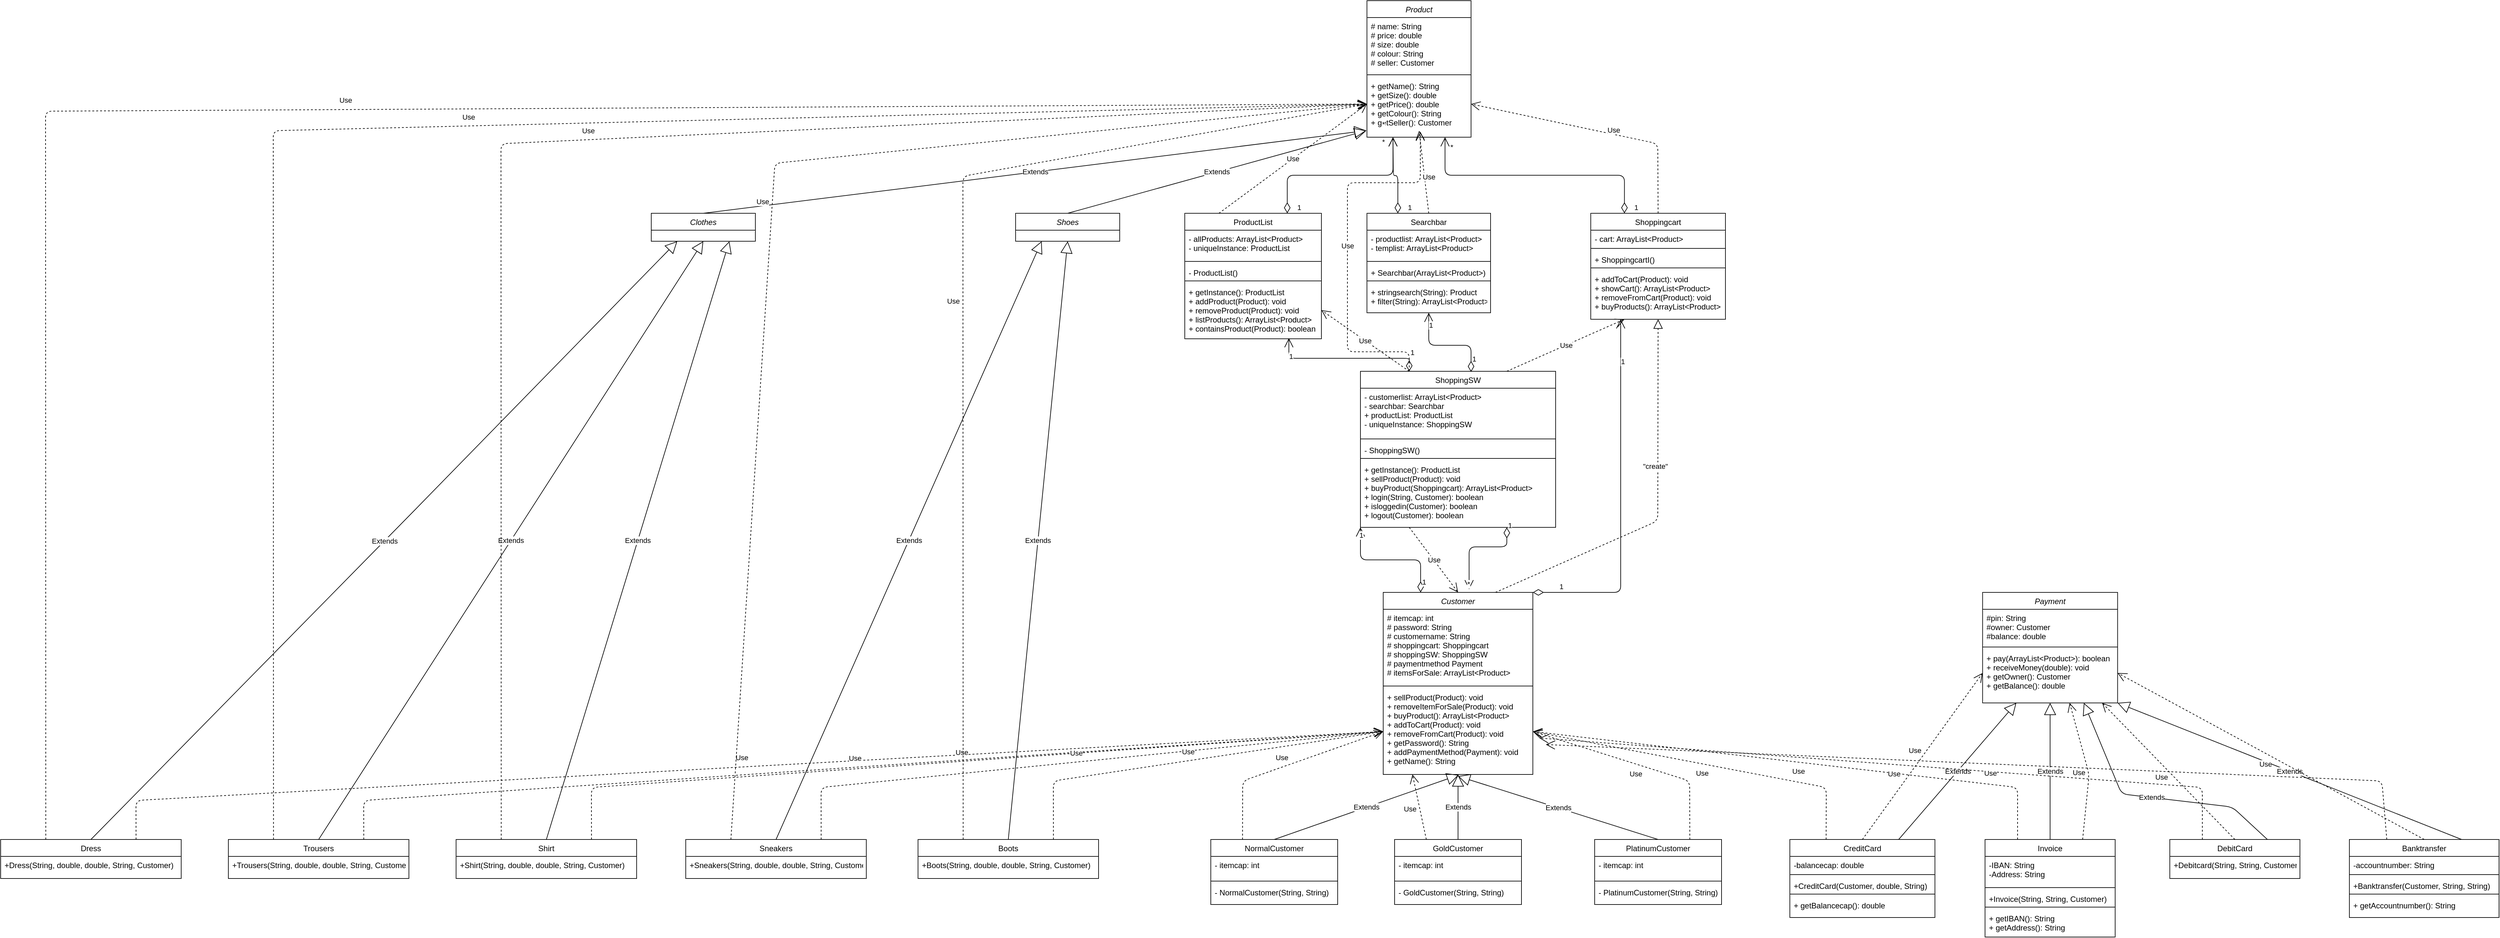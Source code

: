 <mxfile version="14.1.1" type="github">
  <diagram id="C5RBs43oDa-KdzZeNtuy" name="Page-1">
    <mxGraphModel dx="3415" dy="1219" grid="1" gridSize="10" guides="1" tooltips="1" connect="1" arrows="1" fold="1" page="1" pageScale="1" pageWidth="827" pageHeight="1169" math="0" shadow="0">
      <root>
        <mxCell id="WIyWlLk6GJQsqaUBKTNV-0" />
        <mxCell id="WIyWlLk6GJQsqaUBKTNV-1" parent="WIyWlLk6GJQsqaUBKTNV-0" />
        <mxCell id="zkfFHV4jXpPFQw0GAbJ--0" value="Product" style="swimlane;fontStyle=2;align=center;verticalAlign=top;childLayout=stackLayout;horizontal=1;startSize=26;horizontalStack=0;resizeParent=1;resizeLast=0;collapsible=1;marginBottom=0;rounded=0;shadow=0;strokeWidth=1;" parent="WIyWlLk6GJQsqaUBKTNV-1" vertex="1">
          <mxGeometry x="220" y="120" width="160" height="210" as="geometry">
            <mxRectangle x="230" y="140" width="160" height="26" as="alternateBounds" />
          </mxGeometry>
        </mxCell>
        <mxCell id="zkfFHV4jXpPFQw0GAbJ--1" value="# name: String&#xa;# price: double&#xa;# size: double&#xa;# colour: String&#xa;# seller: Customer" style="text;align=left;verticalAlign=top;spacingLeft=4;spacingRight=4;overflow=hidden;rotatable=0;points=[[0,0.5],[1,0.5]];portConstraint=eastwest;" parent="zkfFHV4jXpPFQw0GAbJ--0" vertex="1">
          <mxGeometry y="26" width="160" height="84" as="geometry" />
        </mxCell>
        <mxCell id="zkfFHV4jXpPFQw0GAbJ--4" value="" style="line;html=1;strokeWidth=1;align=left;verticalAlign=middle;spacingTop=-1;spacingLeft=3;spacingRight=3;rotatable=0;labelPosition=right;points=[];portConstraint=eastwest;" parent="zkfFHV4jXpPFQw0GAbJ--0" vertex="1">
          <mxGeometry y="110" width="160" height="8" as="geometry" />
        </mxCell>
        <mxCell id="zkfFHV4jXpPFQw0GAbJ--5" value="+ getName(): String&#xa;+ getSize(): double&#xa;+ getPrice(): double&#xa;+ getColour(): String&#xa;+ getSeller(): Customer" style="text;align=left;verticalAlign=top;spacingLeft=4;spacingRight=4;overflow=hidden;rotatable=0;points=[[0,0.5],[1,0.5]];portConstraint=eastwest;" parent="zkfFHV4jXpPFQw0GAbJ--0" vertex="1">
          <mxGeometry y="118" width="160" height="82" as="geometry" />
        </mxCell>
        <mxCell id="zkfFHV4jXpPFQw0GAbJ--6" value="Searchbar" style="swimlane;fontStyle=0;align=center;verticalAlign=top;childLayout=stackLayout;horizontal=1;startSize=26;horizontalStack=0;resizeParent=1;resizeLast=0;collapsible=1;marginBottom=0;rounded=0;shadow=0;strokeWidth=1;" parent="WIyWlLk6GJQsqaUBKTNV-1" vertex="1">
          <mxGeometry x="220" y="447" width="190" height="153" as="geometry">
            <mxRectangle x="130" y="380" width="160" height="26" as="alternateBounds" />
          </mxGeometry>
        </mxCell>
        <mxCell id="zkfFHV4jXpPFQw0GAbJ--7" value="- productlist: ArrayList&lt;Product&gt;&#xa;- templist: ArrayList&lt;Product&gt;&#xa;" style="text;align=left;verticalAlign=top;spacingLeft=4;spacingRight=4;overflow=hidden;rotatable=0;points=[[0,0.5],[1,0.5]];portConstraint=eastwest;" parent="zkfFHV4jXpPFQw0GAbJ--6" vertex="1">
          <mxGeometry y="26" width="190" height="44" as="geometry" />
        </mxCell>
        <mxCell id="zkfFHV4jXpPFQw0GAbJ--9" value="" style="line;html=1;strokeWidth=1;align=left;verticalAlign=middle;spacingTop=-1;spacingLeft=3;spacingRight=3;rotatable=0;labelPosition=right;points=[];portConstraint=eastwest;" parent="zkfFHV4jXpPFQw0GAbJ--6" vertex="1">
          <mxGeometry y="70" width="190" height="8" as="geometry" />
        </mxCell>
        <mxCell id="zkfFHV4jXpPFQw0GAbJ--11" value="+ Searchbar(ArrayList&lt;Product&gt;)" style="text;align=left;verticalAlign=top;spacingLeft=4;spacingRight=4;overflow=hidden;rotatable=0;points=[[0,0.5],[1,0.5]];portConstraint=eastwest;" parent="zkfFHV4jXpPFQw0GAbJ--6" vertex="1">
          <mxGeometry y="78" width="190" height="22" as="geometry" />
        </mxCell>
        <mxCell id="yJvv-XalZOZq7SXCXMbF-12" value="" style="line;html=1;strokeWidth=1;align=left;verticalAlign=middle;spacingTop=-1;spacingLeft=3;spacingRight=3;rotatable=0;labelPosition=right;points=[];portConstraint=eastwest;" parent="zkfFHV4jXpPFQw0GAbJ--6" vertex="1">
          <mxGeometry y="100" width="190" height="8" as="geometry" />
        </mxCell>
        <mxCell id="yJvv-XalZOZq7SXCXMbF-11" value="+ stringsearch(String): Product&#xa;+ filter(String): ArrayList&lt;Product&gt;" style="text;align=left;verticalAlign=top;spacingLeft=4;spacingRight=4;overflow=hidden;rotatable=0;points=[[0,0.5],[1,0.5]];portConstraint=eastwest;" parent="zkfFHV4jXpPFQw0GAbJ--6" vertex="1">
          <mxGeometry y="108" width="190" height="40" as="geometry" />
        </mxCell>
        <mxCell id="yJvv-XalZOZq7SXCXMbF-13" value="Shoppingcart" style="swimlane;fontStyle=0;align=center;verticalAlign=top;childLayout=stackLayout;horizontal=1;startSize=26;horizontalStack=0;resizeParent=1;resizeLast=0;collapsible=1;marginBottom=0;rounded=0;shadow=0;strokeWidth=1;" parent="WIyWlLk6GJQsqaUBKTNV-1" vertex="1">
          <mxGeometry x="564" y="447" width="207" height="163" as="geometry">
            <mxRectangle x="130" y="380" width="160" height="26" as="alternateBounds" />
          </mxGeometry>
        </mxCell>
        <mxCell id="yJvv-XalZOZq7SXCXMbF-14" value="- cart: ArrayList&lt;Product&gt;" style="text;align=left;verticalAlign=top;spacingLeft=4;spacingRight=4;overflow=hidden;rotatable=0;points=[[0,0.5],[1,0.5]];portConstraint=eastwest;" parent="yJvv-XalZOZq7SXCXMbF-13" vertex="1">
          <mxGeometry y="26" width="207" height="24" as="geometry" />
        </mxCell>
        <mxCell id="yJvv-XalZOZq7SXCXMbF-15" value="" style="line;html=1;strokeWidth=1;align=left;verticalAlign=middle;spacingTop=-1;spacingLeft=3;spacingRight=3;rotatable=0;labelPosition=right;points=[];portConstraint=eastwest;" parent="yJvv-XalZOZq7SXCXMbF-13" vertex="1">
          <mxGeometry y="50" width="207" height="8" as="geometry" />
        </mxCell>
        <mxCell id="yJvv-XalZOZq7SXCXMbF-16" value="+ ShoppingcartI()" style="text;align=left;verticalAlign=top;spacingLeft=4;spacingRight=4;overflow=hidden;rotatable=0;points=[[0,0.5],[1,0.5]];portConstraint=eastwest;" parent="yJvv-XalZOZq7SXCXMbF-13" vertex="1">
          <mxGeometry y="58" width="207" height="22" as="geometry" />
        </mxCell>
        <mxCell id="yJvv-XalZOZq7SXCXMbF-17" value="" style="line;html=1;strokeWidth=1;align=left;verticalAlign=middle;spacingTop=-1;spacingLeft=3;spacingRight=3;rotatable=0;labelPosition=right;points=[];portConstraint=eastwest;" parent="yJvv-XalZOZq7SXCXMbF-13" vertex="1">
          <mxGeometry y="80" width="207" height="8" as="geometry" />
        </mxCell>
        <mxCell id="yJvv-XalZOZq7SXCXMbF-18" value="+ addToCart(Product): void&#xa;+ showCart(): ArrayList&lt;Product&gt;&#xa;+ removeFromCart(Product): void&#xa;+ buyProducts(): ArrayList&lt;Product&gt;&#xa;" style="text;align=left;verticalAlign=top;spacingLeft=4;spacingRight=4;overflow=hidden;rotatable=0;points=[[0,0.5],[1,0.5]];portConstraint=eastwest;" parent="yJvv-XalZOZq7SXCXMbF-13" vertex="1">
          <mxGeometry y="88" width="207" height="62" as="geometry" />
        </mxCell>
        <mxCell id="yJvv-XalZOZq7SXCXMbF-19" value="ProductList" style="swimlane;fontStyle=0;align=center;verticalAlign=top;childLayout=stackLayout;horizontal=1;startSize=26;horizontalStack=0;resizeParent=1;resizeLast=0;collapsible=1;marginBottom=0;rounded=0;shadow=0;strokeWidth=1;" parent="WIyWlLk6GJQsqaUBKTNV-1" vertex="1">
          <mxGeometry x="-60" y="447" width="210" height="193" as="geometry">
            <mxRectangle x="130" y="380" width="160" height="26" as="alternateBounds" />
          </mxGeometry>
        </mxCell>
        <mxCell id="yJvv-XalZOZq7SXCXMbF-20" value="- allProducts: ArrayList&lt;Product&gt;&#xa;- uniqueInstance: ProductList" style="text;align=left;verticalAlign=top;spacingLeft=4;spacingRight=4;overflow=hidden;rotatable=0;points=[[0,0.5],[1,0.5]];portConstraint=eastwest;" parent="yJvv-XalZOZq7SXCXMbF-19" vertex="1">
          <mxGeometry y="26" width="210" height="44" as="geometry" />
        </mxCell>
        <mxCell id="yJvv-XalZOZq7SXCXMbF-21" value="" style="line;html=1;strokeWidth=1;align=left;verticalAlign=middle;spacingTop=-1;spacingLeft=3;spacingRight=3;rotatable=0;labelPosition=right;points=[];portConstraint=eastwest;" parent="yJvv-XalZOZq7SXCXMbF-19" vertex="1">
          <mxGeometry y="70" width="210" height="8" as="geometry" />
        </mxCell>
        <mxCell id="yJvv-XalZOZq7SXCXMbF-22" value="- ProductList()" style="text;align=left;verticalAlign=top;spacingLeft=4;spacingRight=4;overflow=hidden;rotatable=0;points=[[0,0.5],[1,0.5]];portConstraint=eastwest;" parent="yJvv-XalZOZq7SXCXMbF-19" vertex="1">
          <mxGeometry y="78" width="210" height="22" as="geometry" />
        </mxCell>
        <mxCell id="yJvv-XalZOZq7SXCXMbF-23" value="" style="line;html=1;strokeWidth=1;align=left;verticalAlign=middle;spacingTop=-1;spacingLeft=3;spacingRight=3;rotatable=0;labelPosition=right;points=[];portConstraint=eastwest;" parent="yJvv-XalZOZq7SXCXMbF-19" vertex="1">
          <mxGeometry y="100" width="210" height="8" as="geometry" />
        </mxCell>
        <mxCell id="yJvv-XalZOZq7SXCXMbF-24" value="+ getInstance(): ProductList&#xa;+ addProduct(Product): void&#xa;+ removeProduct(Product): void&#xa;+ listProducts(): ArrayList&lt;Product&gt;&#xa;+ containsProduct(Product): boolean" style="text;align=left;verticalAlign=top;spacingLeft=4;spacingRight=4;overflow=hidden;rotatable=0;points=[[0,0.5],[1,0.5]];portConstraint=eastwest;" parent="yJvv-XalZOZq7SXCXMbF-19" vertex="1">
          <mxGeometry y="108" width="210" height="82" as="geometry" />
        </mxCell>
        <mxCell id="yJvv-XalZOZq7SXCXMbF-25" value="ShoppingSW" style="swimlane;fontStyle=0;align=center;verticalAlign=top;childLayout=stackLayout;horizontal=1;startSize=26;horizontalStack=0;resizeParent=1;resizeLast=0;collapsible=1;marginBottom=0;rounded=0;shadow=0;strokeWidth=1;" parent="WIyWlLk6GJQsqaUBKTNV-1" vertex="1">
          <mxGeometry x="210" y="690" width="300" height="240" as="geometry">
            <mxRectangle x="130" y="380" width="160" height="26" as="alternateBounds" />
          </mxGeometry>
        </mxCell>
        <mxCell id="yJvv-XalZOZq7SXCXMbF-26" value="- customerlist: ArrayList&lt;Product&gt;&#xa;- searchbar: Searchbar&#xa;+ productList: ProductList&#xa;- uniqueInstance: ShoppingSW" style="text;align=left;verticalAlign=top;spacingLeft=4;spacingRight=4;overflow=hidden;rotatable=0;points=[[0,0.5],[1,0.5]];portConstraint=eastwest;" parent="yJvv-XalZOZq7SXCXMbF-25" vertex="1">
          <mxGeometry y="26" width="300" height="74" as="geometry" />
        </mxCell>
        <mxCell id="yJvv-XalZOZq7SXCXMbF-27" value="" style="line;html=1;strokeWidth=1;align=left;verticalAlign=middle;spacingTop=-1;spacingLeft=3;spacingRight=3;rotatable=0;labelPosition=right;points=[];portConstraint=eastwest;" parent="yJvv-XalZOZq7SXCXMbF-25" vertex="1">
          <mxGeometry y="100" width="300" height="8" as="geometry" />
        </mxCell>
        <mxCell id="yJvv-XalZOZq7SXCXMbF-28" value="- ShoppingSW()" style="text;align=left;verticalAlign=top;spacingLeft=4;spacingRight=4;overflow=hidden;rotatable=0;points=[[0,0.5],[1,0.5]];portConstraint=eastwest;" parent="yJvv-XalZOZq7SXCXMbF-25" vertex="1">
          <mxGeometry y="108" width="300" height="22" as="geometry" />
        </mxCell>
        <mxCell id="yJvv-XalZOZq7SXCXMbF-29" value="" style="line;html=1;strokeWidth=1;align=left;verticalAlign=middle;spacingTop=-1;spacingLeft=3;spacingRight=3;rotatable=0;labelPosition=right;points=[];portConstraint=eastwest;" parent="yJvv-XalZOZq7SXCXMbF-25" vertex="1">
          <mxGeometry y="130" width="300" height="8" as="geometry" />
        </mxCell>
        <mxCell id="yJvv-XalZOZq7SXCXMbF-30" value="+ getInstance(): ProductList&#xa;+ sellProduct(Product): void&#xa;+ buyProduct(Shoppingcart): ArrayList&lt;Product&gt;&#xa;+ login(String, Customer): boolean&#xa;+ isloggedin(Customer): boolean&#xa;+ logout(Customer): boolean" style="text;align=left;verticalAlign=top;spacingLeft=4;spacingRight=4;overflow=hidden;rotatable=0;points=[[0,0.5],[1,0.5]];portConstraint=eastwest;" parent="yJvv-XalZOZq7SXCXMbF-25" vertex="1">
          <mxGeometry y="138" width="300" height="92" as="geometry" />
        </mxCell>
        <mxCell id="k2MHYXyFLo4ic7kFRecb-5" value="NormalCustomer" style="swimlane;fontStyle=0;align=center;verticalAlign=top;childLayout=stackLayout;horizontal=1;startSize=26;horizontalStack=0;resizeParent=1;resizeLast=0;collapsible=1;marginBottom=0;rounded=0;shadow=0;strokeWidth=1;" vertex="1" parent="WIyWlLk6GJQsqaUBKTNV-1">
          <mxGeometry x="-20" y="1410" width="195" height="100" as="geometry">
            <mxRectangle x="130" y="380" width="160" height="26" as="alternateBounds" />
          </mxGeometry>
        </mxCell>
        <mxCell id="k2MHYXyFLo4ic7kFRecb-6" value="- itemcap: int" style="text;align=left;verticalAlign=top;spacingLeft=4;spacingRight=4;overflow=hidden;rotatable=0;points=[[0,0.5],[1,0.5]];portConstraint=eastwest;" vertex="1" parent="k2MHYXyFLo4ic7kFRecb-5">
          <mxGeometry y="26" width="195" height="34" as="geometry" />
        </mxCell>
        <mxCell id="k2MHYXyFLo4ic7kFRecb-7" value="" style="line;html=1;strokeWidth=1;align=left;verticalAlign=middle;spacingTop=-1;spacingLeft=3;spacingRight=3;rotatable=0;labelPosition=right;points=[];portConstraint=eastwest;" vertex="1" parent="k2MHYXyFLo4ic7kFRecb-5">
          <mxGeometry y="60" width="195" height="8" as="geometry" />
        </mxCell>
        <mxCell id="k2MHYXyFLo4ic7kFRecb-8" value="- NormalCustomer(String, String)" style="text;align=left;verticalAlign=top;spacingLeft=4;spacingRight=4;overflow=hidden;rotatable=0;points=[[0,0.5],[1,0.5]];portConstraint=eastwest;" vertex="1" parent="k2MHYXyFLo4ic7kFRecb-5">
          <mxGeometry y="68" width="195" height="22" as="geometry" />
        </mxCell>
        <mxCell id="k2MHYXyFLo4ic7kFRecb-9" value="GoldCustomer" style="swimlane;fontStyle=0;align=center;verticalAlign=top;childLayout=stackLayout;horizontal=1;startSize=26;horizontalStack=0;resizeParent=1;resizeLast=0;collapsible=1;marginBottom=0;rounded=0;shadow=0;strokeWidth=1;" vertex="1" parent="WIyWlLk6GJQsqaUBKTNV-1">
          <mxGeometry x="262.5" y="1410" width="195" height="100" as="geometry">
            <mxRectangle x="130" y="380" width="160" height="26" as="alternateBounds" />
          </mxGeometry>
        </mxCell>
        <mxCell id="k2MHYXyFLo4ic7kFRecb-10" value="- itemcap: int" style="text;align=left;verticalAlign=top;spacingLeft=4;spacingRight=4;overflow=hidden;rotatable=0;points=[[0,0.5],[1,0.5]];portConstraint=eastwest;" vertex="1" parent="k2MHYXyFLo4ic7kFRecb-9">
          <mxGeometry y="26" width="195" height="34" as="geometry" />
        </mxCell>
        <mxCell id="k2MHYXyFLo4ic7kFRecb-11" value="" style="line;html=1;strokeWidth=1;align=left;verticalAlign=middle;spacingTop=-1;spacingLeft=3;spacingRight=3;rotatable=0;labelPosition=right;points=[];portConstraint=eastwest;" vertex="1" parent="k2MHYXyFLo4ic7kFRecb-9">
          <mxGeometry y="60" width="195" height="8" as="geometry" />
        </mxCell>
        <mxCell id="k2MHYXyFLo4ic7kFRecb-12" value="- GoldCustomer(String, String)" style="text;align=left;verticalAlign=top;spacingLeft=4;spacingRight=4;overflow=hidden;rotatable=0;points=[[0,0.5],[1,0.5]];portConstraint=eastwest;" vertex="1" parent="k2MHYXyFLo4ic7kFRecb-9">
          <mxGeometry y="68" width="195" height="22" as="geometry" />
        </mxCell>
        <mxCell id="k2MHYXyFLo4ic7kFRecb-13" value="PlatinumCustomer" style="swimlane;fontStyle=0;align=center;verticalAlign=top;childLayout=stackLayout;horizontal=1;startSize=26;horizontalStack=0;resizeParent=1;resizeLast=0;collapsible=1;marginBottom=0;rounded=0;shadow=0;strokeWidth=1;" vertex="1" parent="WIyWlLk6GJQsqaUBKTNV-1">
          <mxGeometry x="570" y="1410" width="195" height="100" as="geometry">
            <mxRectangle x="130" y="380" width="160" height="26" as="alternateBounds" />
          </mxGeometry>
        </mxCell>
        <mxCell id="k2MHYXyFLo4ic7kFRecb-14" value="- itemcap: int" style="text;align=left;verticalAlign=top;spacingLeft=4;spacingRight=4;overflow=hidden;rotatable=0;points=[[0,0.5],[1,0.5]];portConstraint=eastwest;" vertex="1" parent="k2MHYXyFLo4ic7kFRecb-13">
          <mxGeometry y="26" width="195" height="34" as="geometry" />
        </mxCell>
        <mxCell id="k2MHYXyFLo4ic7kFRecb-15" value="" style="line;html=1;strokeWidth=1;align=left;verticalAlign=middle;spacingTop=-1;spacingLeft=3;spacingRight=3;rotatable=0;labelPosition=right;points=[];portConstraint=eastwest;" vertex="1" parent="k2MHYXyFLo4ic7kFRecb-13">
          <mxGeometry y="60" width="195" height="8" as="geometry" />
        </mxCell>
        <mxCell id="k2MHYXyFLo4ic7kFRecb-16" value="- PlatinumCustomer(String, String)" style="text;align=left;verticalAlign=top;spacingLeft=4;spacingRight=4;overflow=hidden;rotatable=0;points=[[0,0.5],[1,0.5]];portConstraint=eastwest;" vertex="1" parent="k2MHYXyFLo4ic7kFRecb-13">
          <mxGeometry y="68" width="195" height="22" as="geometry" />
        </mxCell>
        <mxCell id="k2MHYXyFLo4ic7kFRecb-21" value="CreditCard" style="swimlane;fontStyle=0;align=center;verticalAlign=top;childLayout=stackLayout;horizontal=1;startSize=26;horizontalStack=0;resizeParent=1;resizeLast=0;collapsible=1;marginBottom=0;rounded=0;shadow=0;strokeWidth=1;" vertex="1" parent="WIyWlLk6GJQsqaUBKTNV-1">
          <mxGeometry x="870" y="1410" width="223" height="120" as="geometry">
            <mxRectangle x="130" y="380" width="160" height="26" as="alternateBounds" />
          </mxGeometry>
        </mxCell>
        <mxCell id="k2MHYXyFLo4ic7kFRecb-22" value="-balancecap: double&#xa;" style="text;align=left;verticalAlign=top;spacingLeft=4;spacingRight=4;overflow=hidden;rotatable=0;points=[[0,0.5],[1,0.5]];portConstraint=eastwest;" vertex="1" parent="k2MHYXyFLo4ic7kFRecb-21">
          <mxGeometry y="26" width="223" height="24" as="geometry" />
        </mxCell>
        <mxCell id="k2MHYXyFLo4ic7kFRecb-23" value="" style="line;html=1;strokeWidth=1;align=left;verticalAlign=middle;spacingTop=-1;spacingLeft=3;spacingRight=3;rotatable=0;labelPosition=right;points=[];portConstraint=eastwest;" vertex="1" parent="k2MHYXyFLo4ic7kFRecb-21">
          <mxGeometry y="50" width="223" height="8" as="geometry" />
        </mxCell>
        <mxCell id="k2MHYXyFLo4ic7kFRecb-24" value="+CreditCard(Customer, double, String)" style="text;align=left;verticalAlign=top;spacingLeft=4;spacingRight=4;overflow=hidden;rotatable=0;points=[[0,0.5],[1,0.5]];portConstraint=eastwest;" vertex="1" parent="k2MHYXyFLo4ic7kFRecb-21">
          <mxGeometry y="58" width="223" height="22" as="geometry" />
        </mxCell>
        <mxCell id="k2MHYXyFLo4ic7kFRecb-25" value="" style="line;html=1;strokeWidth=1;align=left;verticalAlign=middle;spacingTop=-1;spacingLeft=3;spacingRight=3;rotatable=0;labelPosition=right;points=[];portConstraint=eastwest;" vertex="1" parent="k2MHYXyFLo4ic7kFRecb-21">
          <mxGeometry y="80" width="223" height="8" as="geometry" />
        </mxCell>
        <mxCell id="k2MHYXyFLo4ic7kFRecb-26" value="+ getBalancecap(): double" style="text;align=left;verticalAlign=top;spacingLeft=4;spacingRight=4;overflow=hidden;rotatable=0;points=[[0,0.5],[1,0.5]];portConstraint=eastwest;" vertex="1" parent="k2MHYXyFLo4ic7kFRecb-21">
          <mxGeometry y="88" width="223" height="32" as="geometry" />
        </mxCell>
        <mxCell id="k2MHYXyFLo4ic7kFRecb-27" value="Invoice" style="swimlane;fontStyle=0;align=center;verticalAlign=top;childLayout=stackLayout;horizontal=1;startSize=26;horizontalStack=0;resizeParent=1;resizeLast=0;collapsible=1;marginBottom=0;rounded=0;shadow=0;strokeWidth=1;" vertex="1" parent="WIyWlLk6GJQsqaUBKTNV-1">
          <mxGeometry x="1170" y="1410" width="200" height="150" as="geometry">
            <mxRectangle x="130" y="380" width="160" height="26" as="alternateBounds" />
          </mxGeometry>
        </mxCell>
        <mxCell id="k2MHYXyFLo4ic7kFRecb-28" value="-IBAN: String&#xa;-Address: String" style="text;align=left;verticalAlign=top;spacingLeft=4;spacingRight=4;overflow=hidden;rotatable=0;points=[[0,0.5],[1,0.5]];portConstraint=eastwest;" vertex="1" parent="k2MHYXyFLo4ic7kFRecb-27">
          <mxGeometry y="26" width="200" height="44" as="geometry" />
        </mxCell>
        <mxCell id="k2MHYXyFLo4ic7kFRecb-29" value="" style="line;html=1;strokeWidth=1;align=left;verticalAlign=middle;spacingTop=-1;spacingLeft=3;spacingRight=3;rotatable=0;labelPosition=right;points=[];portConstraint=eastwest;" vertex="1" parent="k2MHYXyFLo4ic7kFRecb-27">
          <mxGeometry y="70" width="200" height="8" as="geometry" />
        </mxCell>
        <mxCell id="k2MHYXyFLo4ic7kFRecb-30" value="+Invoice(String, String, Customer)" style="text;align=left;verticalAlign=top;spacingLeft=4;spacingRight=4;overflow=hidden;rotatable=0;points=[[0,0.5],[1,0.5]];portConstraint=eastwest;" vertex="1" parent="k2MHYXyFLo4ic7kFRecb-27">
          <mxGeometry y="78" width="200" height="22" as="geometry" />
        </mxCell>
        <mxCell id="k2MHYXyFLo4ic7kFRecb-31" value="" style="line;html=1;strokeWidth=1;align=left;verticalAlign=middle;spacingTop=-1;spacingLeft=3;spacingRight=3;rotatable=0;labelPosition=right;points=[];portConstraint=eastwest;" vertex="1" parent="k2MHYXyFLo4ic7kFRecb-27">
          <mxGeometry y="100" width="200" height="8" as="geometry" />
        </mxCell>
        <mxCell id="k2MHYXyFLo4ic7kFRecb-32" value="+ getIBAN(): String&#xa;+ getAddress(): String" style="text;align=left;verticalAlign=top;spacingLeft=4;spacingRight=4;overflow=hidden;rotatable=0;points=[[0,0.5],[1,0.5]];portConstraint=eastwest;" vertex="1" parent="k2MHYXyFLo4ic7kFRecb-27">
          <mxGeometry y="108" width="200" height="32" as="geometry" />
        </mxCell>
        <mxCell id="k2MHYXyFLo4ic7kFRecb-33" value="DebitCard" style="swimlane;fontStyle=0;align=center;verticalAlign=top;childLayout=stackLayout;horizontal=1;startSize=26;horizontalStack=0;resizeParent=1;resizeLast=0;collapsible=1;marginBottom=0;rounded=0;shadow=0;strokeWidth=1;" vertex="1" parent="WIyWlLk6GJQsqaUBKTNV-1">
          <mxGeometry x="1454" y="1410" width="200" height="60" as="geometry">
            <mxRectangle x="130" y="380" width="160" height="26" as="alternateBounds" />
          </mxGeometry>
        </mxCell>
        <mxCell id="k2MHYXyFLo4ic7kFRecb-36" value="+Debitcard(String, String, Customer)" style="text;align=left;verticalAlign=top;spacingLeft=4;spacingRight=4;overflow=hidden;rotatable=0;points=[[0,0.5],[1,0.5]];portConstraint=eastwest;" vertex="1" parent="k2MHYXyFLo4ic7kFRecb-33">
          <mxGeometry y="26" width="200" height="22" as="geometry" />
        </mxCell>
        <mxCell id="k2MHYXyFLo4ic7kFRecb-39" value="Banktransfer" style="swimlane;fontStyle=0;align=center;verticalAlign=top;childLayout=stackLayout;horizontal=1;startSize=26;horizontalStack=0;resizeParent=1;resizeLast=0;collapsible=1;marginBottom=0;rounded=0;shadow=0;strokeWidth=1;" vertex="1" parent="WIyWlLk6GJQsqaUBKTNV-1">
          <mxGeometry x="1730" y="1410" width="230" height="120" as="geometry">
            <mxRectangle x="130" y="380" width="160" height="26" as="alternateBounds" />
          </mxGeometry>
        </mxCell>
        <mxCell id="k2MHYXyFLo4ic7kFRecb-40" value="-accountnumber: String&#xa;" style="text;align=left;verticalAlign=top;spacingLeft=4;spacingRight=4;overflow=hidden;rotatable=0;points=[[0,0.5],[1,0.5]];portConstraint=eastwest;" vertex="1" parent="k2MHYXyFLo4ic7kFRecb-39">
          <mxGeometry y="26" width="230" height="24" as="geometry" />
        </mxCell>
        <mxCell id="k2MHYXyFLo4ic7kFRecb-41" value="" style="line;html=1;strokeWidth=1;align=left;verticalAlign=middle;spacingTop=-1;spacingLeft=3;spacingRight=3;rotatable=0;labelPosition=right;points=[];portConstraint=eastwest;" vertex="1" parent="k2MHYXyFLo4ic7kFRecb-39">
          <mxGeometry y="50" width="230" height="8" as="geometry" />
        </mxCell>
        <mxCell id="k2MHYXyFLo4ic7kFRecb-42" value="+Banktransfer(Customer, String, String)" style="text;align=left;verticalAlign=top;spacingLeft=4;spacingRight=4;overflow=hidden;rotatable=0;points=[[0,0.5],[1,0.5]];portConstraint=eastwest;" vertex="1" parent="k2MHYXyFLo4ic7kFRecb-39">
          <mxGeometry y="58" width="230" height="22" as="geometry" />
        </mxCell>
        <mxCell id="k2MHYXyFLo4ic7kFRecb-43" value="" style="line;html=1;strokeWidth=1;align=left;verticalAlign=middle;spacingTop=-1;spacingLeft=3;spacingRight=3;rotatable=0;labelPosition=right;points=[];portConstraint=eastwest;" vertex="1" parent="k2MHYXyFLo4ic7kFRecb-39">
          <mxGeometry y="80" width="230" height="8" as="geometry" />
        </mxCell>
        <mxCell id="k2MHYXyFLo4ic7kFRecb-44" value="+ getAccountnumber(): String" style="text;align=left;verticalAlign=top;spacingLeft=4;spacingRight=4;overflow=hidden;rotatable=0;points=[[0,0.5],[1,0.5]];portConstraint=eastwest;" vertex="1" parent="k2MHYXyFLo4ic7kFRecb-39">
          <mxGeometry y="88" width="230" height="32" as="geometry" />
        </mxCell>
        <mxCell id="k2MHYXyFLo4ic7kFRecb-45" value="Shoes" style="swimlane;fontStyle=2;align=center;verticalAlign=top;childLayout=stackLayout;horizontal=1;startSize=26;horizontalStack=0;resizeParent=1;resizeLast=0;collapsible=1;marginBottom=0;rounded=0;shadow=0;strokeWidth=1;" vertex="1" parent="WIyWlLk6GJQsqaUBKTNV-1">
          <mxGeometry x="-320" y="447" width="160" height="43" as="geometry">
            <mxRectangle x="230" y="140" width="160" height="26" as="alternateBounds" />
          </mxGeometry>
        </mxCell>
        <mxCell id="k2MHYXyFLo4ic7kFRecb-49" value="Customer" style="swimlane;fontStyle=2;align=center;verticalAlign=top;childLayout=stackLayout;horizontal=1;startSize=26;horizontalStack=0;resizeParent=1;resizeLast=0;collapsible=1;marginBottom=0;rounded=0;shadow=0;strokeWidth=1;" vertex="1" parent="WIyWlLk6GJQsqaUBKTNV-1">
          <mxGeometry x="245" y="1030" width="230" height="280" as="geometry">
            <mxRectangle x="230" y="140" width="160" height="26" as="alternateBounds" />
          </mxGeometry>
        </mxCell>
        <mxCell id="k2MHYXyFLo4ic7kFRecb-50" value="# itemcap: int&#xa;# password: String&#xa;# customername: String&#xa;# shoppingcart: Shoppingcart&#xa;# shoppingSW: ShoppingSW&#xa;# paymentmethod Payment&#xa;# itemsForSale: ArrayList&lt;Product&gt;&#xa;" style="text;align=left;verticalAlign=top;spacingLeft=4;spacingRight=4;overflow=hidden;rotatable=0;points=[[0,0.5],[1,0.5]];portConstraint=eastwest;" vertex="1" parent="k2MHYXyFLo4ic7kFRecb-49">
          <mxGeometry y="26" width="230" height="114" as="geometry" />
        </mxCell>
        <mxCell id="k2MHYXyFLo4ic7kFRecb-51" value="" style="line;html=1;strokeWidth=1;align=left;verticalAlign=middle;spacingTop=-1;spacingLeft=3;spacingRight=3;rotatable=0;labelPosition=right;points=[];portConstraint=eastwest;" vertex="1" parent="k2MHYXyFLo4ic7kFRecb-49">
          <mxGeometry y="140" width="230" height="8" as="geometry" />
        </mxCell>
        <mxCell id="k2MHYXyFLo4ic7kFRecb-52" value="+ sellProduct(Product): void&#xa;+ removeItemForSale(Product): void&#xa;+ buyProduct(): ArrayList&lt;Product&gt;&#xa;+ addToCart(Product): void&#xa;+ removeFromCart(Product): void&#xa;+ getPassword(): String&#xa;+ addPaymentMethod(Payment): void&#xa;+ getName(): String" style="text;align=left;verticalAlign=top;spacingLeft=4;spacingRight=4;overflow=hidden;rotatable=0;points=[[0,0.5],[1,0.5]];portConstraint=eastwest;" vertex="1" parent="k2MHYXyFLo4ic7kFRecb-49">
          <mxGeometry y="148" width="230" height="132" as="geometry" />
        </mxCell>
        <mxCell id="k2MHYXyFLo4ic7kFRecb-53" value="Payment" style="swimlane;fontStyle=2;align=center;verticalAlign=top;childLayout=stackLayout;horizontal=1;startSize=26;horizontalStack=0;resizeParent=1;resizeLast=0;collapsible=1;marginBottom=0;rounded=0;shadow=0;strokeWidth=1;" vertex="1" parent="WIyWlLk6GJQsqaUBKTNV-1">
          <mxGeometry x="1166.25" y="1030" width="207.5" height="170" as="geometry">
            <mxRectangle x="230" y="140" width="160" height="26" as="alternateBounds" />
          </mxGeometry>
        </mxCell>
        <mxCell id="k2MHYXyFLo4ic7kFRecb-54" value="#pin: String&#xa;#owner: Customer&#xa;#balance: double" style="text;align=left;verticalAlign=top;spacingLeft=4;spacingRight=4;overflow=hidden;rotatable=0;points=[[0,0.5],[1,0.5]];portConstraint=eastwest;" vertex="1" parent="k2MHYXyFLo4ic7kFRecb-53">
          <mxGeometry y="26" width="207.5" height="54" as="geometry" />
        </mxCell>
        <mxCell id="k2MHYXyFLo4ic7kFRecb-55" value="" style="line;html=1;strokeWidth=1;align=left;verticalAlign=middle;spacingTop=-1;spacingLeft=3;spacingRight=3;rotatable=0;labelPosition=right;points=[];portConstraint=eastwest;" vertex="1" parent="k2MHYXyFLo4ic7kFRecb-53">
          <mxGeometry y="80" width="207.5" height="8" as="geometry" />
        </mxCell>
        <mxCell id="k2MHYXyFLo4ic7kFRecb-56" value="+ pay(ArrayList&lt;Product&gt;): boolean&#xa;+ receiveMoney(double): void&#xa;+ getOwner(): Customer&#xa;+ getBalance(): double" style="text;align=left;verticalAlign=top;spacingLeft=4;spacingRight=4;overflow=hidden;rotatable=0;points=[[0,0.5],[1,0.5]];portConstraint=eastwest;" vertex="1" parent="k2MHYXyFLo4ic7kFRecb-53">
          <mxGeometry y="88" width="207.5" height="72" as="geometry" />
        </mxCell>
        <mxCell id="k2MHYXyFLo4ic7kFRecb-57" value="Clothes" style="swimlane;fontStyle=2;align=center;verticalAlign=top;childLayout=stackLayout;horizontal=1;startSize=26;horizontalStack=0;resizeParent=1;resizeLast=0;collapsible=1;marginBottom=0;rounded=0;shadow=0;strokeWidth=1;" vertex="1" parent="WIyWlLk6GJQsqaUBKTNV-1">
          <mxGeometry x="-880" y="447" width="160" height="43" as="geometry">
            <mxRectangle x="230" y="140" width="160" height="26" as="alternateBounds" />
          </mxGeometry>
        </mxCell>
        <mxCell id="k2MHYXyFLo4ic7kFRecb-58" value="Boots" style="swimlane;fontStyle=0;align=center;verticalAlign=top;childLayout=stackLayout;horizontal=1;startSize=26;horizontalStack=0;resizeParent=1;resizeLast=0;collapsible=1;marginBottom=0;rounded=0;shadow=0;strokeWidth=1;" vertex="1" parent="WIyWlLk6GJQsqaUBKTNV-1">
          <mxGeometry x="-470" y="1410" width="277.5" height="60" as="geometry">
            <mxRectangle x="130" y="380" width="160" height="26" as="alternateBounds" />
          </mxGeometry>
        </mxCell>
        <mxCell id="k2MHYXyFLo4ic7kFRecb-59" value="+Boots(String, double, double, String, Customer)&#xa;" style="text;align=left;verticalAlign=top;spacingLeft=4;spacingRight=4;overflow=hidden;rotatable=0;points=[[0,0.5],[1,0.5]];portConstraint=eastwest;" vertex="1" parent="k2MHYXyFLo4ic7kFRecb-58">
          <mxGeometry y="26" width="277.5" height="34" as="geometry" />
        </mxCell>
        <mxCell id="k2MHYXyFLo4ic7kFRecb-62" value="Sneakers" style="swimlane;fontStyle=0;align=center;verticalAlign=top;childLayout=stackLayout;horizontal=1;startSize=26;horizontalStack=0;resizeParent=1;resizeLast=0;collapsible=1;marginBottom=0;rounded=0;shadow=0;strokeWidth=1;" vertex="1" parent="WIyWlLk6GJQsqaUBKTNV-1">
          <mxGeometry x="-827" y="1410" width="277.5" height="60" as="geometry">
            <mxRectangle x="130" y="380" width="160" height="26" as="alternateBounds" />
          </mxGeometry>
        </mxCell>
        <mxCell id="k2MHYXyFLo4ic7kFRecb-63" value="+Sneakers(String, double, double, String, Customer)&#xa;" style="text;align=left;verticalAlign=top;spacingLeft=4;spacingRight=4;overflow=hidden;rotatable=0;points=[[0,0.5],[1,0.5]];portConstraint=eastwest;" vertex="1" parent="k2MHYXyFLo4ic7kFRecb-62">
          <mxGeometry y="26" width="277.5" height="34" as="geometry" />
        </mxCell>
        <mxCell id="k2MHYXyFLo4ic7kFRecb-66" value="Shirt" style="swimlane;fontStyle=0;align=center;verticalAlign=top;childLayout=stackLayout;horizontal=1;startSize=26;horizontalStack=0;resizeParent=1;resizeLast=0;collapsible=1;marginBottom=0;rounded=0;shadow=0;strokeWidth=1;" vertex="1" parent="WIyWlLk6GJQsqaUBKTNV-1">
          <mxGeometry x="-1180" y="1410" width="277.5" height="60" as="geometry">
            <mxRectangle x="130" y="380" width="160" height="26" as="alternateBounds" />
          </mxGeometry>
        </mxCell>
        <mxCell id="k2MHYXyFLo4ic7kFRecb-67" value="+Shirt(String, double, double, String, Customer)&#xa;" style="text;align=left;verticalAlign=top;spacingLeft=4;spacingRight=4;overflow=hidden;rotatable=0;points=[[0,0.5],[1,0.5]];portConstraint=eastwest;" vertex="1" parent="k2MHYXyFLo4ic7kFRecb-66">
          <mxGeometry y="26" width="277.5" height="34" as="geometry" />
        </mxCell>
        <mxCell id="k2MHYXyFLo4ic7kFRecb-70" value="Trousers" style="swimlane;fontStyle=0;align=center;verticalAlign=top;childLayout=stackLayout;horizontal=1;startSize=26;horizontalStack=0;resizeParent=1;resizeLast=0;collapsible=1;marginBottom=0;rounded=0;shadow=0;strokeWidth=1;" vertex="1" parent="WIyWlLk6GJQsqaUBKTNV-1">
          <mxGeometry x="-1530" y="1410" width="277.5" height="60" as="geometry">
            <mxRectangle x="130" y="380" width="160" height="26" as="alternateBounds" />
          </mxGeometry>
        </mxCell>
        <mxCell id="k2MHYXyFLo4ic7kFRecb-71" value="+Trousers(String, double, double, String, Customer)&#xa;" style="text;align=left;verticalAlign=top;spacingLeft=4;spacingRight=4;overflow=hidden;rotatable=0;points=[[0,0.5],[1,0.5]];portConstraint=eastwest;" vertex="1" parent="k2MHYXyFLo4ic7kFRecb-70">
          <mxGeometry y="26" width="277.5" height="34" as="geometry" />
        </mxCell>
        <mxCell id="k2MHYXyFLo4ic7kFRecb-74" value="Dress" style="swimlane;fontStyle=0;align=center;verticalAlign=top;childLayout=stackLayout;horizontal=1;startSize=26;horizontalStack=0;resizeParent=1;resizeLast=0;collapsible=1;marginBottom=0;rounded=0;shadow=0;strokeWidth=1;" vertex="1" parent="WIyWlLk6GJQsqaUBKTNV-1">
          <mxGeometry x="-1880" y="1410" width="277.5" height="60" as="geometry">
            <mxRectangle x="130" y="380" width="160" height="26" as="alternateBounds" />
          </mxGeometry>
        </mxCell>
        <mxCell id="k2MHYXyFLo4ic7kFRecb-75" value="+Dress(String, double, double, String, Customer)&#xa;" style="text;align=left;verticalAlign=top;spacingLeft=4;spacingRight=4;overflow=hidden;rotatable=0;points=[[0,0.5],[1,0.5]];portConstraint=eastwest;" vertex="1" parent="k2MHYXyFLo4ic7kFRecb-74">
          <mxGeometry y="26" width="277.5" height="34" as="geometry" />
        </mxCell>
        <mxCell id="k2MHYXyFLo4ic7kFRecb-76" value="Extends" style="endArrow=block;endSize=16;endFill=0;html=1;exitX=0.5;exitY=0;exitDx=0;exitDy=0;entryX=0.25;entryY=1;entryDx=0;entryDy=0;" edge="1" parent="WIyWlLk6GJQsqaUBKTNV-1" source="k2MHYXyFLo4ic7kFRecb-74" target="k2MHYXyFLo4ic7kFRecb-57">
          <mxGeometry width="160" relative="1" as="geometry">
            <mxPoint x="-1280" y="1040" as="sourcePoint" />
            <mxPoint x="-1120" y="1040" as="targetPoint" />
            <Array as="points">
              <mxPoint x="-1250" y="910" />
            </Array>
          </mxGeometry>
        </mxCell>
        <mxCell id="k2MHYXyFLo4ic7kFRecb-77" value="Extends" style="endArrow=block;endSize=16;endFill=0;html=1;exitX=0.5;exitY=0;exitDx=0;exitDy=0;entryX=0.5;entryY=1;entryDx=0;entryDy=0;" edge="1" parent="WIyWlLk6GJQsqaUBKTNV-1" source="k2MHYXyFLo4ic7kFRecb-70" target="k2MHYXyFLo4ic7kFRecb-57">
          <mxGeometry width="160" relative="1" as="geometry">
            <mxPoint x="-1731.25" y="1420" as="sourcePoint" />
            <mxPoint x="-830" y="500" as="targetPoint" />
            <Array as="points" />
          </mxGeometry>
        </mxCell>
        <mxCell id="k2MHYXyFLo4ic7kFRecb-78" value="Extends" style="endArrow=block;endSize=16;endFill=0;html=1;exitX=0.5;exitY=0;exitDx=0;exitDy=0;entryX=0.75;entryY=1;entryDx=0;entryDy=0;" edge="1" parent="WIyWlLk6GJQsqaUBKTNV-1" source="k2MHYXyFLo4ic7kFRecb-66" target="k2MHYXyFLo4ic7kFRecb-57">
          <mxGeometry width="160" relative="1" as="geometry">
            <mxPoint x="-1381.25" y="1420" as="sourcePoint" />
            <mxPoint x="-790" y="500" as="targetPoint" />
            <Array as="points" />
          </mxGeometry>
        </mxCell>
        <mxCell id="k2MHYXyFLo4ic7kFRecb-79" value="Extends" style="endArrow=block;endSize=16;endFill=0;html=1;exitX=0.5;exitY=0;exitDx=0;exitDy=0;entryX=0.25;entryY=1;entryDx=0;entryDy=0;" edge="1" parent="WIyWlLk6GJQsqaUBKTNV-1" source="k2MHYXyFLo4ic7kFRecb-62" target="k2MHYXyFLo4ic7kFRecb-45">
          <mxGeometry width="160" relative="1" as="geometry">
            <mxPoint x="-1031.25" y="1420" as="sourcePoint" />
            <mxPoint x="-790" y="500" as="targetPoint" />
            <Array as="points" />
          </mxGeometry>
        </mxCell>
        <mxCell id="k2MHYXyFLo4ic7kFRecb-80" value="Extends" style="endArrow=block;endSize=16;endFill=0;html=1;exitX=0.5;exitY=0;exitDx=0;exitDy=0;entryX=0.5;entryY=1;entryDx=0;entryDy=0;" edge="1" parent="WIyWlLk6GJQsqaUBKTNV-1" source="k2MHYXyFLo4ic7kFRecb-58" target="k2MHYXyFLo4ic7kFRecb-45">
          <mxGeometry width="160" relative="1" as="geometry">
            <mxPoint x="-678.25" y="1420" as="sourcePoint" />
            <mxPoint x="-270" y="500" as="targetPoint" />
            <Array as="points" />
          </mxGeometry>
        </mxCell>
        <mxCell id="k2MHYXyFLo4ic7kFRecb-81" value="Extends" style="endArrow=block;endSize=16;endFill=0;html=1;exitX=0.5;exitY=0;exitDx=0;exitDy=0;entryX=-0.005;entryY=0.998;entryDx=0;entryDy=0;entryPerimeter=0;" edge="1" parent="WIyWlLk6GJQsqaUBKTNV-1" source="k2MHYXyFLo4ic7kFRecb-57" target="zkfFHV4jXpPFQw0GAbJ--5">
          <mxGeometry width="160" relative="1" as="geometry">
            <mxPoint x="-400" y="400" as="sourcePoint" />
            <mxPoint x="150" y="290" as="targetPoint" />
            <Array as="points" />
          </mxGeometry>
        </mxCell>
        <mxCell id="k2MHYXyFLo4ic7kFRecb-82" value="Extends" style="endArrow=block;endSize=16;endFill=0;html=1;exitX=0.5;exitY=0;exitDx=0;exitDy=0;entryX=-0.005;entryY=0.998;entryDx=0;entryDy=0;entryPerimeter=0;" edge="1" parent="WIyWlLk6GJQsqaUBKTNV-1" source="k2MHYXyFLo4ic7kFRecb-45" target="zkfFHV4jXpPFQw0GAbJ--5">
          <mxGeometry width="160" relative="1" as="geometry">
            <mxPoint x="-790" y="457" as="sourcePoint" />
            <mxPoint x="140" y="360" as="targetPoint" />
            <Array as="points" />
          </mxGeometry>
        </mxCell>
        <mxCell id="k2MHYXyFLo4ic7kFRecb-83" value="Extends" style="endArrow=block;endSize=16;endFill=0;html=1;exitX=0.5;exitY=0;exitDx=0;exitDy=0;entryX=0.505;entryY=1.006;entryDx=0;entryDy=0;entryPerimeter=0;" edge="1" parent="WIyWlLk6GJQsqaUBKTNV-1" source="k2MHYXyFLo4ic7kFRecb-5" target="k2MHYXyFLo4ic7kFRecb-52">
          <mxGeometry width="160" relative="1" as="geometry">
            <mxPoint x="171.25" y="2240" as="sourcePoint" />
            <mxPoint x="262.5" y="1320" as="targetPoint" />
            <Array as="points" />
          </mxGeometry>
        </mxCell>
        <mxCell id="k2MHYXyFLo4ic7kFRecb-84" value="Extends" style="endArrow=block;endSize=16;endFill=0;html=1;exitX=0.5;exitY=0;exitDx=0;exitDy=0;entryX=0.5;entryY=1;entryDx=0;entryDy=0;" edge="1" parent="WIyWlLk6GJQsqaUBKTNV-1" source="k2MHYXyFLo4ic7kFRecb-9" target="k2MHYXyFLo4ic7kFRecb-49">
          <mxGeometry width="160" relative="1" as="geometry">
            <mxPoint x="87.5" y="1420" as="sourcePoint" />
            <mxPoint x="312.5" y="1320" as="targetPoint" />
            <Array as="points" />
          </mxGeometry>
        </mxCell>
        <mxCell id="k2MHYXyFLo4ic7kFRecb-85" value="Extends" style="endArrow=block;endSize=16;endFill=0;html=1;exitX=0.5;exitY=0;exitDx=0;exitDy=0;entryX=0.5;entryY=1.02;entryDx=0;entryDy=0;entryPerimeter=0;" edge="1" parent="WIyWlLk6GJQsqaUBKTNV-1" source="k2MHYXyFLo4ic7kFRecb-13" target="k2MHYXyFLo4ic7kFRecb-52">
          <mxGeometry width="160" relative="1" as="geometry">
            <mxPoint x="490" y="1440" as="sourcePoint" />
            <mxPoint x="490" y="1340" as="targetPoint" />
            <Array as="points" />
          </mxGeometry>
        </mxCell>
        <mxCell id="k2MHYXyFLo4ic7kFRecb-86" value="Extends" style="endArrow=block;endSize=16;endFill=0;html=1;exitX=0.75;exitY=0;exitDx=0;exitDy=0;entryX=0.25;entryY=1;entryDx=0;entryDy=0;" edge="1" parent="WIyWlLk6GJQsqaUBKTNV-1" source="k2MHYXyFLo4ic7kFRecb-21" target="k2MHYXyFLo4ic7kFRecb-53">
          <mxGeometry width="160" relative="1" as="geometry">
            <mxPoint x="1070" y="1370" as="sourcePoint" />
            <mxPoint x="820" y="1270" as="targetPoint" />
            <Array as="points" />
          </mxGeometry>
        </mxCell>
        <mxCell id="k2MHYXyFLo4ic7kFRecb-87" value="Extends" style="endArrow=block;endSize=16;endFill=0;html=1;exitX=0.5;exitY=0;exitDx=0;exitDy=0;entryX=0.5;entryY=1;entryDx=0;entryDy=0;" edge="1" parent="WIyWlLk6GJQsqaUBKTNV-1" source="k2MHYXyFLo4ic7kFRecb-27" target="k2MHYXyFLo4ic7kFRecb-53">
          <mxGeometry width="160" relative="1" as="geometry">
            <mxPoint x="991.5" y="1420" as="sourcePoint" />
            <mxPoint x="1228.125" y="1210" as="targetPoint" />
            <Array as="points" />
          </mxGeometry>
        </mxCell>
        <mxCell id="k2MHYXyFLo4ic7kFRecb-88" value="Extends" style="endArrow=block;endSize=16;endFill=0;html=1;exitX=0.75;exitY=0;exitDx=0;exitDy=0;entryX=0.75;entryY=1;entryDx=0;entryDy=0;" edge="1" parent="WIyWlLk6GJQsqaUBKTNV-1" source="k2MHYXyFLo4ic7kFRecb-33" target="k2MHYXyFLo4ic7kFRecb-53">
          <mxGeometry width="160" relative="1" as="geometry">
            <mxPoint x="1280" y="1420" as="sourcePoint" />
            <mxPoint x="1280" y="1210" as="targetPoint" />
            <Array as="points">
              <mxPoint x="1550" y="1360" />
              <mxPoint x="1380" y="1340" />
            </Array>
          </mxGeometry>
        </mxCell>
        <mxCell id="k2MHYXyFLo4ic7kFRecb-89" value="Extends" style="endArrow=block;endSize=16;endFill=0;html=1;entryX=1;entryY=1;entryDx=0;entryDy=0;exitX=0.75;exitY=0;exitDx=0;exitDy=0;" edge="1" parent="WIyWlLk6GJQsqaUBKTNV-1" source="k2MHYXyFLo4ic7kFRecb-39" target="k2MHYXyFLo4ic7kFRecb-53">
          <mxGeometry width="160" relative="1" as="geometry">
            <mxPoint x="1852" y="1410" as="sourcePoint" />
            <mxPoint x="1620.005" y="1200" as="targetPoint" />
            <Array as="points" />
          </mxGeometry>
        </mxCell>
        <mxCell id="k2MHYXyFLo4ic7kFRecb-90" value="1" style="endArrow=open;html=1;endSize=12;startArrow=diamondThin;startSize=14;startFill=0;edgeStyle=orthogonalEdgeStyle;align=left;verticalAlign=bottom;exitX=0.25;exitY=0;exitDx=0;exitDy=0;entryX=0;entryY=1;entryDx=0;entryDy=0;" edge="1" parent="WIyWlLk6GJQsqaUBKTNV-1" source="k2MHYXyFLo4ic7kFRecb-49" target="yJvv-XalZOZq7SXCXMbF-25">
          <mxGeometry x="-0.92" relative="1" as="geometry">
            <mxPoint x="20" y="1230" as="sourcePoint" />
            <mxPoint x="180" y="1230" as="targetPoint" />
            <Array as="points">
              <mxPoint x="303" y="980" />
              <mxPoint x="210" y="980" />
            </Array>
            <mxPoint as="offset" />
          </mxGeometry>
        </mxCell>
        <mxCell id="k2MHYXyFLo4ic7kFRecb-92" value="1" style="edgeLabel;html=1;align=center;verticalAlign=middle;resizable=0;points=[];" vertex="1" connectable="0" parent="k2MHYXyFLo4ic7kFRecb-90">
          <mxGeometry x="0.883" y="-1" relative="1" as="geometry">
            <mxPoint as="offset" />
          </mxGeometry>
        </mxCell>
        <mxCell id="k2MHYXyFLo4ic7kFRecb-93" value="Use" style="endArrow=open;endSize=12;dashed=1;html=1;entryX=0.5;entryY=0;entryDx=0;entryDy=0;exitX=0.25;exitY=1;exitDx=0;exitDy=0;" edge="1" parent="WIyWlLk6GJQsqaUBKTNV-1" source="yJvv-XalZOZq7SXCXMbF-25" target="k2MHYXyFLo4ic7kFRecb-49">
          <mxGeometry width="160" relative="1" as="geometry">
            <mxPoint x="270" y="1100" as="sourcePoint" />
            <mxPoint x="430" y="1100" as="targetPoint" />
          </mxGeometry>
        </mxCell>
        <mxCell id="k2MHYXyFLo4ic7kFRecb-94" value="1" style="endArrow=open;html=1;endSize=12;startArrow=diamondThin;startSize=14;startFill=0;edgeStyle=orthogonalEdgeStyle;align=left;verticalAlign=bottom;exitX=0.75;exitY=1;exitDx=0;exitDy=0;entryX=0.574;entryY=-0.017;entryDx=0;entryDy=0;entryPerimeter=0;" edge="1" parent="WIyWlLk6GJQsqaUBKTNV-1" source="yJvv-XalZOZq7SXCXMbF-25" target="k2MHYXyFLo4ic7kFRecb-49">
          <mxGeometry x="-0.92" relative="1" as="geometry">
            <mxPoint x="312.5" y="1040" as="sourcePoint" />
            <mxPoint x="220" y="940" as="targetPoint" />
            <Array as="points">
              <mxPoint x="435" y="960" />
              <mxPoint x="377" y="960" />
            </Array>
            <mxPoint as="offset" />
          </mxGeometry>
        </mxCell>
        <mxCell id="k2MHYXyFLo4ic7kFRecb-95" value="*" style="edgeLabel;html=1;align=center;verticalAlign=middle;resizable=0;points=[];" vertex="1" connectable="0" parent="k2MHYXyFLo4ic7kFRecb-94">
          <mxGeometry x="0.883" y="-1" relative="1" as="geometry">
            <mxPoint as="offset" />
          </mxGeometry>
        </mxCell>
        <mxCell id="k2MHYXyFLo4ic7kFRecb-98" value="Use" style="endArrow=open;endSize=12;dashed=1;html=1;entryX=1;entryY=0.5;entryDx=0;entryDy=0;exitX=0.25;exitY=0;exitDx=0;exitDy=0;" edge="1" parent="WIyWlLk6GJQsqaUBKTNV-1" source="yJvv-XalZOZq7SXCXMbF-25" target="yJvv-XalZOZq7SXCXMbF-24">
          <mxGeometry width="160" relative="1" as="geometry">
            <mxPoint x="270" y="700" as="sourcePoint" />
            <mxPoint x="430" y="700" as="targetPoint" />
          </mxGeometry>
        </mxCell>
        <mxCell id="k2MHYXyFLo4ic7kFRecb-99" value="1" style="endArrow=open;html=1;endSize=12;startArrow=diamondThin;startSize=14;startFill=0;edgeStyle=orthogonalEdgeStyle;align=left;verticalAlign=bottom;exitX=0.25;exitY=0;exitDx=0;exitDy=0;" edge="1" parent="WIyWlLk6GJQsqaUBKTNV-1" source="yJvv-XalZOZq7SXCXMbF-25">
          <mxGeometry x="-0.831" relative="1" as="geometry">
            <mxPoint x="290" y="650" as="sourcePoint" />
            <mxPoint x="100" y="639" as="targetPoint" />
            <Array as="points">
              <mxPoint x="285" y="670" />
              <mxPoint x="100" y="670" />
            </Array>
            <mxPoint as="offset" />
          </mxGeometry>
        </mxCell>
        <mxCell id="k2MHYXyFLo4ic7kFRecb-100" value="1" style="edgeLabel;html=1;align=center;verticalAlign=middle;resizable=0;points=[];" vertex="1" connectable="0" parent="k2MHYXyFLo4ic7kFRecb-99">
          <mxGeometry x="0.765" y="-3" relative="1" as="geometry">
            <mxPoint as="offset" />
          </mxGeometry>
        </mxCell>
        <mxCell id="k2MHYXyFLo4ic7kFRecb-101" value="1" style="endArrow=open;html=1;endSize=12;startArrow=diamondThin;startSize=14;startFill=0;edgeStyle=orthogonalEdgeStyle;align=left;verticalAlign=bottom;exitX=0.25;exitY=0;exitDx=0;exitDy=0;entryX=0.5;entryY=1;entryDx=0;entryDy=0;" edge="1" parent="WIyWlLk6GJQsqaUBKTNV-1" target="zkfFHV4jXpPFQw0GAbJ--6">
          <mxGeometry x="-0.859" relative="1" as="geometry">
            <mxPoint x="380" y="691" as="sourcePoint" />
            <mxPoint x="310" y="640" as="targetPoint" />
            <Array as="points">
              <mxPoint x="380" y="650" />
              <mxPoint x="315" y="650" />
            </Array>
            <mxPoint as="offset" />
          </mxGeometry>
        </mxCell>
        <mxCell id="k2MHYXyFLo4ic7kFRecb-102" value="1" style="edgeLabel;html=1;align=center;verticalAlign=middle;resizable=0;points=[];" vertex="1" connectable="0" parent="k2MHYXyFLo4ic7kFRecb-101">
          <mxGeometry x="0.765" y="-3" relative="1" as="geometry">
            <mxPoint as="offset" />
          </mxGeometry>
        </mxCell>
        <mxCell id="k2MHYXyFLo4ic7kFRecb-103" value="Use" style="endArrow=open;endSize=12;dashed=1;html=1;exitX=0.25;exitY=0;exitDx=0;exitDy=0;entryX=0;entryY=0.5;entryDx=0;entryDy=0;" edge="1" parent="WIyWlLk6GJQsqaUBKTNV-1" source="k2MHYXyFLo4ic7kFRecb-74" target="zkfFHV4jXpPFQw0GAbJ--5">
          <mxGeometry x="0.004" y="14" width="160" relative="1" as="geometry">
            <mxPoint x="-1370" y="1560" as="sourcePoint" />
            <mxPoint x="-1060" y="190" as="targetPoint" />
            <Array as="points">
              <mxPoint x="-1811" y="290" />
            </Array>
            <mxPoint x="-1" as="offset" />
          </mxGeometry>
        </mxCell>
        <mxCell id="k2MHYXyFLo4ic7kFRecb-108" value="Use" style="endArrow=open;endSize=12;dashed=1;html=1;exitX=0.75;exitY=0;exitDx=0;exitDy=0;entryX=0;entryY=0.5;entryDx=0;entryDy=0;" edge="1" parent="WIyWlLk6GJQsqaUBKTNV-1" source="k2MHYXyFLo4ic7kFRecb-74" target="k2MHYXyFLo4ic7kFRecb-52">
          <mxGeometry x="0.004" y="14" width="160" relative="1" as="geometry">
            <mxPoint x="-1800.625" y="1420" as="sourcePoint" />
            <mxPoint x="360" y="1340" as="targetPoint" />
            <Array as="points">
              <mxPoint x="-1672" y="1350" />
            </Array>
            <mxPoint x="-1" as="offset" />
          </mxGeometry>
        </mxCell>
        <mxCell id="k2MHYXyFLo4ic7kFRecb-109" value="Use" style="endArrow=open;endSize=12;dashed=1;html=1;exitX=0.25;exitY=0;exitDx=0;exitDy=0;entryX=0;entryY=0.5;entryDx=0;entryDy=0;" edge="1" parent="WIyWlLk6GJQsqaUBKTNV-1" source="k2MHYXyFLo4ic7kFRecb-70" target="zkfFHV4jXpPFQw0GAbJ--5">
          <mxGeometry x="0.004" y="14" width="160" relative="1" as="geometry">
            <mxPoint x="-1800.625" y="1420" as="sourcePoint" />
            <mxPoint x="50" y="210" as="targetPoint" />
            <Array as="points">
              <mxPoint x="-1461" y="320" />
            </Array>
            <mxPoint x="-1" as="offset" />
          </mxGeometry>
        </mxCell>
        <mxCell id="k2MHYXyFLo4ic7kFRecb-110" value="Use" style="endArrow=open;endSize=12;dashed=1;html=1;exitX=0.75;exitY=0;exitDx=0;exitDy=0;entryX=0;entryY=0.5;entryDx=0;entryDy=0;" edge="1" parent="WIyWlLk6GJQsqaUBKTNV-1" source="k2MHYXyFLo4ic7kFRecb-70" target="k2MHYXyFLo4ic7kFRecb-52">
          <mxGeometry x="0.004" y="14" width="160" relative="1" as="geometry">
            <mxPoint x="-1790.625" y="1430" as="sourcePoint" />
            <mxPoint x="255" y="1249" as="targetPoint" />
            <Array as="points">
              <mxPoint x="-1322" y="1350" />
            </Array>
            <mxPoint x="-1" as="offset" />
          </mxGeometry>
        </mxCell>
        <mxCell id="k2MHYXyFLo4ic7kFRecb-111" value="Use" style="endArrow=open;endSize=12;dashed=1;html=1;exitX=0.25;exitY=0;exitDx=0;exitDy=0;entryX=0;entryY=0.5;entryDx=0;entryDy=0;" edge="1" parent="WIyWlLk6GJQsqaUBKTNV-1" source="k2MHYXyFLo4ic7kFRecb-66" target="zkfFHV4jXpPFQw0GAbJ--5">
          <mxGeometry x="0.004" y="14" width="160" relative="1" as="geometry">
            <mxPoint x="-1450.625" y="1420" as="sourcePoint" />
            <mxPoint x="150" y="270" as="targetPoint" />
            <Array as="points">
              <mxPoint x="-1111" y="340" />
            </Array>
            <mxPoint x="-1" as="offset" />
          </mxGeometry>
        </mxCell>
        <mxCell id="k2MHYXyFLo4ic7kFRecb-112" value="Use" style="endArrow=open;endSize=12;dashed=1;html=1;exitX=0.75;exitY=0;exitDx=0;exitDy=0;entryX=0;entryY=0.5;entryDx=0;entryDy=0;" edge="1" parent="WIyWlLk6GJQsqaUBKTNV-1" source="k2MHYXyFLo4ic7kFRecb-66" target="k2MHYXyFLo4ic7kFRecb-52">
          <mxGeometry x="0.004" y="14" width="160" relative="1" as="geometry">
            <mxPoint x="-1311.875" y="1420" as="sourcePoint" />
            <mxPoint x="190" y="1270" as="targetPoint" />
            <Array as="points">
              <mxPoint x="-972" y="1330" />
            </Array>
            <mxPoint x="-1" as="offset" />
          </mxGeometry>
        </mxCell>
        <mxCell id="k2MHYXyFLo4ic7kFRecb-113" value="Use" style="endArrow=open;endSize=12;dashed=1;html=1;exitX=0.25;exitY=0;exitDx=0;exitDy=0;entryX=0;entryY=0.5;entryDx=0;entryDy=0;" edge="1" parent="WIyWlLk6GJQsqaUBKTNV-1" source="k2MHYXyFLo4ic7kFRecb-62" target="zkfFHV4jXpPFQw0GAbJ--5">
          <mxGeometry x="0.004" y="14" width="160" relative="1" as="geometry">
            <mxPoint x="-1100.625" y="1420" as="sourcePoint" />
            <mxPoint x="160" y="240" as="targetPoint" />
            <Array as="points">
              <mxPoint x="-690" y="370" />
            </Array>
            <mxPoint x="-1" as="offset" />
          </mxGeometry>
        </mxCell>
        <mxCell id="k2MHYXyFLo4ic7kFRecb-116" value="Use" style="endArrow=open;endSize=12;dashed=1;html=1;exitX=0.75;exitY=0;exitDx=0;exitDy=0;entryX=0;entryY=0.5;entryDx=0;entryDy=0;" edge="1" parent="WIyWlLk6GJQsqaUBKTNV-1" source="k2MHYXyFLo4ic7kFRecb-62" target="k2MHYXyFLo4ic7kFRecb-52">
          <mxGeometry x="0.004" y="14" width="160" relative="1" as="geometry">
            <mxPoint x="-961.875" y="1420" as="sourcePoint" />
            <mxPoint x="255" y="1249" as="targetPoint" />
            <Array as="points">
              <mxPoint x="-619" y="1330" />
            </Array>
            <mxPoint x="-1" as="offset" />
          </mxGeometry>
        </mxCell>
        <mxCell id="k2MHYXyFLo4ic7kFRecb-117" value="Use" style="endArrow=open;endSize=12;dashed=1;html=1;exitX=0.25;exitY=0;exitDx=0;exitDy=0;entryX=0;entryY=0.5;entryDx=0;entryDy=0;" edge="1" parent="WIyWlLk6GJQsqaUBKTNV-1" source="k2MHYXyFLo4ic7kFRecb-58" target="zkfFHV4jXpPFQw0GAbJ--5">
          <mxGeometry x="0.004" y="14" width="160" relative="1" as="geometry">
            <mxPoint x="-747.625" y="1420" as="sourcePoint" />
            <mxPoint x="230" y="294" as="targetPoint" />
            <Array as="points">
              <mxPoint x="-401" y="390" />
            </Array>
            <mxPoint x="-1" as="offset" />
          </mxGeometry>
        </mxCell>
        <mxCell id="k2MHYXyFLo4ic7kFRecb-118" value="Use" style="endArrow=open;endSize=12;dashed=1;html=1;exitX=0.75;exitY=0;exitDx=0;exitDy=0;entryX=0;entryY=0.5;entryDx=0;entryDy=0;" edge="1" parent="WIyWlLk6GJQsqaUBKTNV-1" source="k2MHYXyFLo4ic7kFRecb-58" target="k2MHYXyFLo4ic7kFRecb-52">
          <mxGeometry x="0.004" y="14" width="160" relative="1" as="geometry">
            <mxPoint x="-608.875" y="1420" as="sourcePoint" />
            <mxPoint x="255" y="1249" as="targetPoint" />
            <Array as="points">
              <mxPoint x="-262" y="1320" />
            </Array>
            <mxPoint x="-1" as="offset" />
          </mxGeometry>
        </mxCell>
        <mxCell id="k2MHYXyFLo4ic7kFRecb-119" value="Use" style="endArrow=open;endSize=12;dashed=1;html=1;exitX=0.25;exitY=0;exitDx=0;exitDy=0;entryX=0;entryY=0.5;entryDx=0;entryDy=0;" edge="1" parent="WIyWlLk6GJQsqaUBKTNV-1" source="k2MHYXyFLo4ic7kFRecb-5" target="k2MHYXyFLo4ic7kFRecb-52">
          <mxGeometry x="0.004" y="14" width="160" relative="1" as="geometry">
            <mxPoint x="-251.875" y="1420" as="sourcePoint" />
            <mxPoint x="255" y="1249" as="targetPoint" />
            <Array as="points">
              <mxPoint x="29" y="1320" />
            </Array>
            <mxPoint x="-1" as="offset" />
          </mxGeometry>
        </mxCell>
        <mxCell id="k2MHYXyFLo4ic7kFRecb-120" value="Use" style="endArrow=open;endSize=12;dashed=1;html=1;exitX=0.25;exitY=0;exitDx=0;exitDy=0;" edge="1" parent="WIyWlLk6GJQsqaUBKTNV-1" source="k2MHYXyFLo4ic7kFRecb-9">
          <mxGeometry x="0.004" y="14" width="160" relative="1" as="geometry">
            <mxPoint x="38.75" y="1420" as="sourcePoint" />
            <mxPoint x="290" y="1310" as="targetPoint" />
            <Array as="points" />
            <mxPoint x="-1" as="offset" />
          </mxGeometry>
        </mxCell>
        <mxCell id="k2MHYXyFLo4ic7kFRecb-121" value="Use" style="endArrow=open;endSize=12;dashed=1;html=1;exitX=0.75;exitY=0;exitDx=0;exitDy=0;entryX=1;entryY=0.5;entryDx=0;entryDy=0;" edge="1" parent="WIyWlLk6GJQsqaUBKTNV-1" source="k2MHYXyFLo4ic7kFRecb-13" target="k2MHYXyFLo4ic7kFRecb-52">
          <mxGeometry x="0.004" y="14" width="160" relative="1" as="geometry">
            <mxPoint x="321.25" y="1420" as="sourcePoint" />
            <mxPoint x="300" y="1320" as="targetPoint" />
            <Array as="points">
              <mxPoint x="716" y="1320" />
            </Array>
            <mxPoint x="-1" as="offset" />
          </mxGeometry>
        </mxCell>
        <mxCell id="k2MHYXyFLo4ic7kFRecb-122" value="Use" style="endArrow=open;endSize=12;dashed=1;html=1;exitX=0.25;exitY=0;exitDx=0;exitDy=0;entryX=1;entryY=0.5;entryDx=0;entryDy=0;" edge="1" parent="WIyWlLk6GJQsqaUBKTNV-1" source="k2MHYXyFLo4ic7kFRecb-21" target="k2MHYXyFLo4ic7kFRecb-52">
          <mxGeometry x="0.004" y="14" width="160" relative="1" as="geometry">
            <mxPoint x="726.25" y="1420" as="sourcePoint" />
            <mxPoint x="485" y="1254" as="targetPoint" />
            <Array as="points">
              <mxPoint x="926" y="1330" />
            </Array>
            <mxPoint x="-1" as="offset" />
          </mxGeometry>
        </mxCell>
        <mxCell id="k2MHYXyFLo4ic7kFRecb-123" value="Use" style="endArrow=open;endSize=12;dashed=1;html=1;exitX=0.5;exitY=0;exitDx=0;exitDy=0;entryX=0;entryY=0.5;entryDx=0;entryDy=0;" edge="1" parent="WIyWlLk6GJQsqaUBKTNV-1" source="k2MHYXyFLo4ic7kFRecb-21" target="k2MHYXyFLo4ic7kFRecb-56">
          <mxGeometry x="0.004" y="14" width="160" relative="1" as="geometry">
            <mxPoint x="321.25" y="1420" as="sourcePoint" />
            <mxPoint x="300" y="1320" as="targetPoint" />
            <Array as="points" />
            <mxPoint x="-1" as="offset" />
          </mxGeometry>
        </mxCell>
        <mxCell id="k2MHYXyFLo4ic7kFRecb-124" value="Use" style="endArrow=open;endSize=12;dashed=1;html=1;exitX=0.25;exitY=0;exitDx=0;exitDy=0;entryX=1;entryY=0.5;entryDx=0;entryDy=0;" edge="1" parent="WIyWlLk6GJQsqaUBKTNV-1" source="k2MHYXyFLo4ic7kFRecb-27" target="k2MHYXyFLo4ic7kFRecb-52">
          <mxGeometry x="0.004" y="14" width="160" relative="1" as="geometry">
            <mxPoint x="935.75" y="1420" as="sourcePoint" />
            <mxPoint x="485" y="1254" as="targetPoint" />
            <Array as="points">
              <mxPoint x="1220" y="1330" />
            </Array>
            <mxPoint x="-1" as="offset" />
          </mxGeometry>
        </mxCell>
        <mxCell id="k2MHYXyFLo4ic7kFRecb-125" value="Use" style="endArrow=open;endSize=12;dashed=1;html=1;exitX=0.75;exitY=0;exitDx=0;exitDy=0;entryX=0.645;entryY=1.139;entryDx=0;entryDy=0;entryPerimeter=0;" edge="1" parent="WIyWlLk6GJQsqaUBKTNV-1" source="k2MHYXyFLo4ic7kFRecb-27" target="k2MHYXyFLo4ic7kFRecb-56">
          <mxGeometry x="0.004" y="14" width="160" relative="1" as="geometry">
            <mxPoint x="991.5" y="1420" as="sourcePoint" />
            <mxPoint x="1176.25" y="1164" as="targetPoint" />
            <Array as="points">
              <mxPoint x="1330" y="1310" />
            </Array>
            <mxPoint x="-1" as="offset" />
          </mxGeometry>
        </mxCell>
        <mxCell id="k2MHYXyFLo4ic7kFRecb-126" value="Use" style="endArrow=open;endSize=12;dashed=1;html=1;exitX=0.5;exitY=0;exitDx=0;exitDy=0;" edge="1" parent="WIyWlLk6GJQsqaUBKTNV-1" source="k2MHYXyFLo4ic7kFRecb-33">
          <mxGeometry x="0.004" y="14" width="160" relative="1" as="geometry">
            <mxPoint x="991.5" y="1420" as="sourcePoint" />
            <mxPoint x="1350" y="1200" as="targetPoint" />
            <Array as="points" />
            <mxPoint x="-1" as="offset" />
          </mxGeometry>
        </mxCell>
        <mxCell id="k2MHYXyFLo4ic7kFRecb-127" value="Use" style="endArrow=open;endSize=12;dashed=1;html=1;exitX=0.25;exitY=0;exitDx=0;exitDy=0;entryX=1;entryY=0.5;entryDx=0;entryDy=0;" edge="1" parent="WIyWlLk6GJQsqaUBKTNV-1" source="k2MHYXyFLo4ic7kFRecb-33">
          <mxGeometry x="0.004" y="14" width="160" relative="1" as="geometry">
            <mxPoint x="1230" y="1420" as="sourcePoint" />
            <mxPoint x="485" y="1254" as="targetPoint" />
            <Array as="points">
              <mxPoint x="1504" y="1330" />
            </Array>
            <mxPoint x="-1" as="offset" />
          </mxGeometry>
        </mxCell>
        <mxCell id="k2MHYXyFLo4ic7kFRecb-128" value="Use" style="endArrow=open;endSize=12;dashed=1;html=1;entryX=1;entryY=0.5;entryDx=0;entryDy=0;exitX=0.25;exitY=0;exitDx=0;exitDy=0;" edge="1" parent="WIyWlLk6GJQsqaUBKTNV-1" source="k2MHYXyFLo4ic7kFRecb-39">
          <mxGeometry x="0.004" y="14" width="160" relative="1" as="geometry">
            <mxPoint x="1690" y="1410" as="sourcePoint" />
            <mxPoint x="495" y="1264" as="targetPoint" />
            <Array as="points">
              <mxPoint x="1780" y="1320" />
            </Array>
            <mxPoint x="-1" as="offset" />
          </mxGeometry>
        </mxCell>
        <mxCell id="k2MHYXyFLo4ic7kFRecb-129" value="Use" style="endArrow=open;endSize=12;dashed=1;html=1;exitX=0.5;exitY=0;exitDx=0;exitDy=0;entryX=1;entryY=0.5;entryDx=0;entryDy=0;" edge="1" parent="WIyWlLk6GJQsqaUBKTNV-1" source="k2MHYXyFLo4ic7kFRecb-39" target="k2MHYXyFLo4ic7kFRecb-56">
          <mxGeometry x="0.004" y="14" width="160" relative="1" as="geometry">
            <mxPoint x="1564" y="1420" as="sourcePoint" />
            <mxPoint x="1360" y="1210" as="targetPoint" />
            <Array as="points" />
            <mxPoint x="-1" as="offset" />
          </mxGeometry>
        </mxCell>
        <mxCell id="k2MHYXyFLo4ic7kFRecb-130" value="Use" style="endArrow=open;endSize=12;dashed=1;html=1;exitX=0.5;exitY=0;exitDx=0;exitDy=0;entryX=0.501;entryY=1.001;entryDx=0;entryDy=0;entryPerimeter=0;" edge="1" parent="WIyWlLk6GJQsqaUBKTNV-1" source="zkfFHV4jXpPFQw0GAbJ--6" target="zkfFHV4jXpPFQw0GAbJ--5">
          <mxGeometry x="-0.114" y="-7" width="160" relative="1" as="geometry">
            <mxPoint x="300" y="340" as="sourcePoint" />
            <mxPoint x="460" y="340" as="targetPoint" />
            <mxPoint y="1" as="offset" />
          </mxGeometry>
        </mxCell>
        <mxCell id="k2MHYXyFLo4ic7kFRecb-132" value="Use" style="endArrow=open;endSize=12;dashed=1;html=1;entryX=0;entryY=0.5;entryDx=0;entryDy=0;exitX=0.25;exitY=0;exitDx=0;exitDy=0;" edge="1" parent="WIyWlLk6GJQsqaUBKTNV-1" source="yJvv-XalZOZq7SXCXMbF-19" target="zkfFHV4jXpPFQw0GAbJ--5">
          <mxGeometry width="160" relative="1" as="geometry">
            <mxPoint x="-190" y="720" as="sourcePoint" />
            <mxPoint x="-30" y="720" as="targetPoint" />
          </mxGeometry>
        </mxCell>
        <mxCell id="k2MHYXyFLo4ic7kFRecb-146" value="1" style="endArrow=open;html=1;endSize=12;startArrow=diamondThin;startSize=14;startFill=0;edgeStyle=orthogonalEdgeStyle;align=left;verticalAlign=bottom;entryX=0.25;entryY=1;entryDx=0;entryDy=0;exitX=0.75;exitY=0;exitDx=0;exitDy=0;" edge="1" parent="WIyWlLk6GJQsqaUBKTNV-1" source="yJvv-XalZOZq7SXCXMbF-19" target="zkfFHV4jXpPFQw0GAbJ--0">
          <mxGeometry x="-1.0" y="-12" relative="1" as="geometry">
            <mxPoint x="130" y="400" as="sourcePoint" />
            <mxPoint x="290" y="400" as="targetPoint" />
            <mxPoint x="1" as="offset" />
          </mxGeometry>
        </mxCell>
        <mxCell id="k2MHYXyFLo4ic7kFRecb-147" value="*" style="edgeLabel;html=1;align=center;verticalAlign=middle;resizable=0;points=[];" vertex="1" connectable="0" parent="k2MHYXyFLo4ic7kFRecb-146">
          <mxGeometry x="0.652" y="-2" relative="1" as="geometry">
            <mxPoint x="-17" y="-42" as="offset" />
          </mxGeometry>
        </mxCell>
        <mxCell id="k2MHYXyFLo4ic7kFRecb-149" value="1" style="endArrow=open;html=1;endSize=12;startArrow=diamondThin;startSize=14;startFill=0;edgeStyle=orthogonalEdgeStyle;align=left;verticalAlign=bottom;exitX=0.25;exitY=0;exitDx=0;exitDy=0;" edge="1" parent="WIyWlLk6GJQsqaUBKTNV-1" source="zkfFHV4jXpPFQw0GAbJ--6">
          <mxGeometry x="-1.0" y="-12" relative="1" as="geometry">
            <mxPoint x="107.5" y="457.0" as="sourcePoint" />
            <mxPoint x="260" y="330" as="targetPoint" />
            <mxPoint x="1" as="offset" />
          </mxGeometry>
        </mxCell>
        <mxCell id="k2MHYXyFLo4ic7kFRecb-150" value="*" style="edgeLabel;html=1;align=center;verticalAlign=middle;resizable=0;points=[];" vertex="1" connectable="0" parent="k2MHYXyFLo4ic7kFRecb-149">
          <mxGeometry x="0.652" y="-2" relative="1" as="geometry">
            <mxPoint x="-17" y="-42" as="offset" />
          </mxGeometry>
        </mxCell>
        <mxCell id="k2MHYXyFLo4ic7kFRecb-151" value="Use" style="endArrow=open;endSize=12;dashed=1;html=1;exitX=0.25;exitY=0;exitDx=0;exitDy=0;entryX=0.513;entryY=1.018;entryDx=0;entryDy=0;entryPerimeter=0;" edge="1" parent="WIyWlLk6GJQsqaUBKTNV-1" source="yJvv-XalZOZq7SXCXMbF-25" target="zkfFHV4jXpPFQw0GAbJ--5">
          <mxGeometry width="160" relative="1" as="geometry">
            <mxPoint x="295.0" y="700" as="sourcePoint" />
            <mxPoint x="180" y="350" as="targetPoint" />
            <Array as="points">
              <mxPoint x="285" y="660" />
              <mxPoint x="190" y="660" />
              <mxPoint x="190" y="400" />
              <mxPoint x="302" y="400" />
            </Array>
          </mxGeometry>
        </mxCell>
        <mxCell id="k2MHYXyFLo4ic7kFRecb-153" value="Use" style="endArrow=open;endSize=12;dashed=1;html=1;entryX=0.25;entryY=1;entryDx=0;entryDy=0;exitX=0.75;exitY=0;exitDx=0;exitDy=0;" edge="1" parent="WIyWlLk6GJQsqaUBKTNV-1" source="yJvv-XalZOZq7SXCXMbF-25" target="yJvv-XalZOZq7SXCXMbF-13">
          <mxGeometry width="160" relative="1" as="geometry">
            <mxPoint x="295.0" y="700" as="sourcePoint" />
            <mxPoint x="160" y="606.0" as="targetPoint" />
          </mxGeometry>
        </mxCell>
        <mxCell id="k2MHYXyFLo4ic7kFRecb-154" value="1" style="endArrow=open;html=1;endSize=12;startArrow=diamondThin;startSize=14;startFill=0;edgeStyle=orthogonalEdgeStyle;align=left;verticalAlign=bottom;exitX=0.25;exitY=0;exitDx=0;exitDy=0;entryX=0.75;entryY=1;entryDx=0;entryDy=0;" edge="1" parent="WIyWlLk6GJQsqaUBKTNV-1" source="yJvv-XalZOZq7SXCXMbF-13" target="zkfFHV4jXpPFQw0GAbJ--0">
          <mxGeometry x="-1.0" y="-12" relative="1" as="geometry">
            <mxPoint x="639.93" y="427.0" as="sourcePoint" />
            <mxPoint x="632.43" y="310" as="targetPoint" />
            <mxPoint x="1" as="offset" />
          </mxGeometry>
        </mxCell>
        <mxCell id="k2MHYXyFLo4ic7kFRecb-155" value="*" style="edgeLabel;html=1;align=center;verticalAlign=middle;resizable=0;points=[];" vertex="1" connectable="0" parent="k2MHYXyFLo4ic7kFRecb-154">
          <mxGeometry x="0.652" y="-2" relative="1" as="geometry">
            <mxPoint x="0.14" y="-42" as="offset" />
          </mxGeometry>
        </mxCell>
        <mxCell id="k2MHYXyFLo4ic7kFRecb-156" value="Use" style="endArrow=open;endSize=12;dashed=1;html=1;exitX=0.5;exitY=0;exitDx=0;exitDy=0;entryX=1;entryY=0.5;entryDx=0;entryDy=0;" edge="1" parent="WIyWlLk6GJQsqaUBKTNV-1" source="yJvv-XalZOZq7SXCXMbF-13" target="zkfFHV4jXpPFQw0GAbJ--5">
          <mxGeometry x="-0.114" y="-7" width="160" relative="1" as="geometry">
            <mxPoint x="325.0" y="457.0" as="sourcePoint" />
            <mxPoint x="310.16" y="330.082" as="targetPoint" />
            <mxPoint y="1" as="offset" />
            <Array as="points">
              <mxPoint x="667" y="340" />
            </Array>
          </mxGeometry>
        </mxCell>
        <mxCell id="k2MHYXyFLo4ic7kFRecb-158" value="" style="endArrow=block;dashed=1;endFill=0;endSize=12;html=1;entryX=0.5;entryY=1;entryDx=0;entryDy=0;exitX=0.75;exitY=0;exitDx=0;exitDy=0;" edge="1" parent="WIyWlLk6GJQsqaUBKTNV-1" source="k2MHYXyFLo4ic7kFRecb-49" target="yJvv-XalZOZq7SXCXMbF-13">
          <mxGeometry width="160" relative="1" as="geometry">
            <mxPoint x="250" y="720" as="sourcePoint" />
            <mxPoint x="410" y="720" as="targetPoint" />
            <Array as="points">
              <mxPoint x="667" y="920" />
            </Array>
          </mxGeometry>
        </mxCell>
        <mxCell id="k2MHYXyFLo4ic7kFRecb-159" value="&quot;create&quot;" style="edgeLabel;html=1;align=center;verticalAlign=middle;resizable=0;points=[];" vertex="1" connectable="0" parent="k2MHYXyFLo4ic7kFRecb-158">
          <mxGeometry x="0.225" y="4" relative="1" as="geometry">
            <mxPoint as="offset" />
          </mxGeometry>
        </mxCell>
        <mxCell id="k2MHYXyFLo4ic7kFRecb-160" value="1" style="endArrow=open;html=1;endSize=12;startArrow=diamondThin;startSize=14;startFill=0;edgeStyle=orthogonalEdgeStyle;align=left;verticalAlign=bottom;exitX=1;exitY=0;exitDx=0;exitDy=0;" edge="1" parent="WIyWlLk6GJQsqaUBKTNV-1" source="k2MHYXyFLo4ic7kFRecb-49">
          <mxGeometry x="-0.859" relative="1" as="geometry">
            <mxPoint x="625.0" y="761.0" as="sourcePoint" />
            <mxPoint x="610" y="610" as="targetPoint" />
            <Array as="points">
              <mxPoint x="610" y="1030" />
            </Array>
            <mxPoint as="offset" />
          </mxGeometry>
        </mxCell>
        <mxCell id="k2MHYXyFLo4ic7kFRecb-161" value="1" style="edgeLabel;html=1;align=center;verticalAlign=middle;resizable=0;points=[];" vertex="1" connectable="0" parent="k2MHYXyFLo4ic7kFRecb-160">
          <mxGeometry x="0.765" y="-3" relative="1" as="geometry">
            <mxPoint as="offset" />
          </mxGeometry>
        </mxCell>
      </root>
    </mxGraphModel>
  </diagram>
</mxfile>
